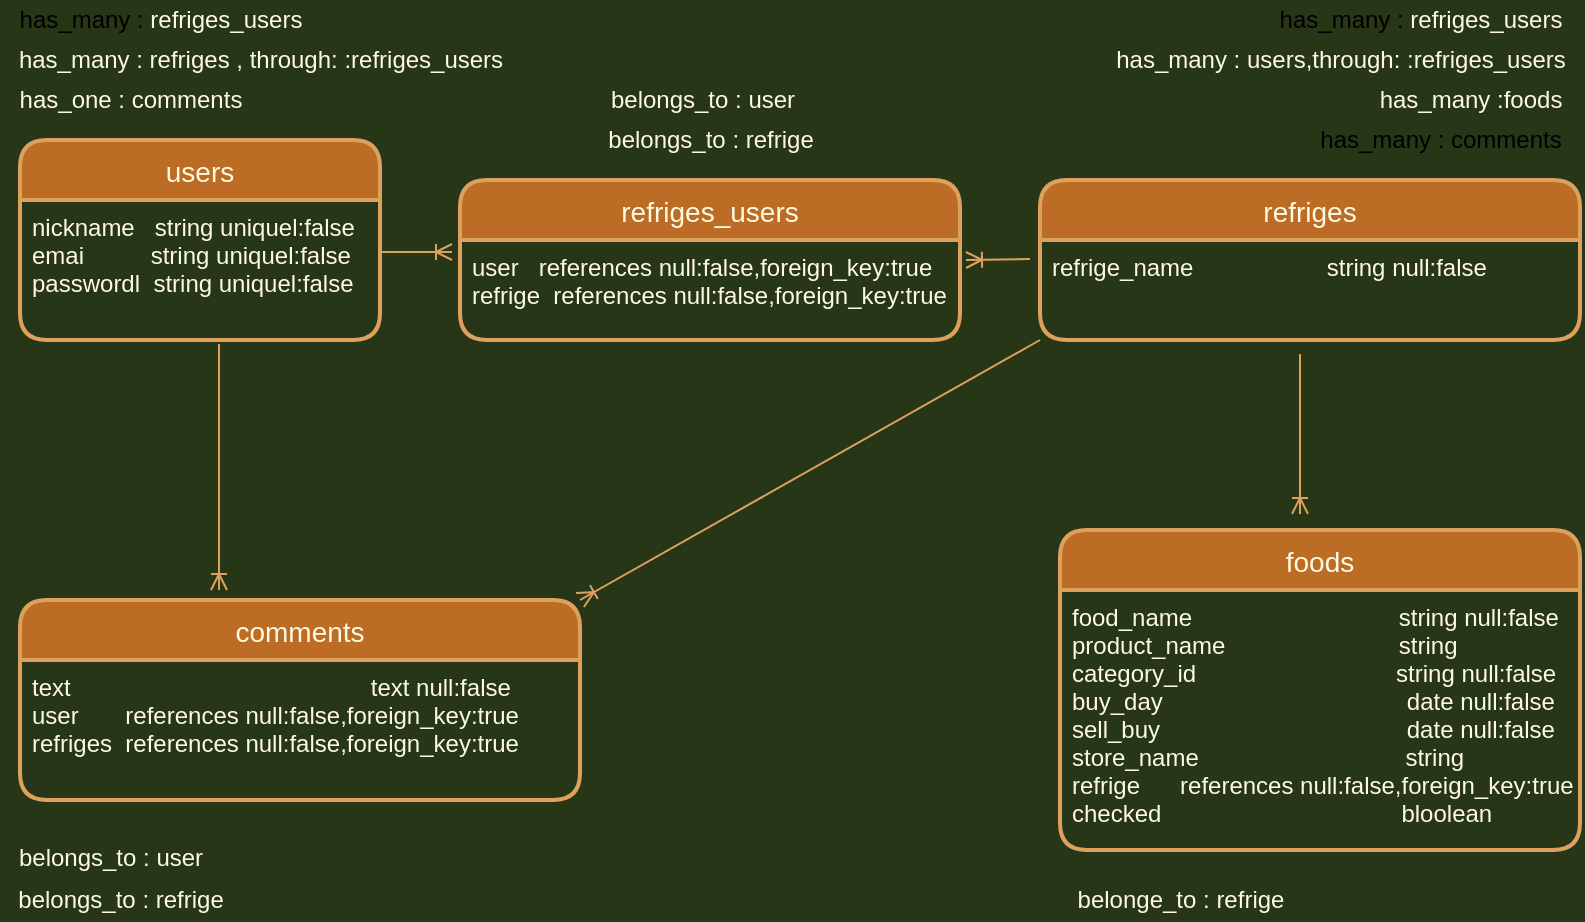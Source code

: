 <mxfile version="13.10.0" type="embed">
    <diagram id="lyI2KkDharn-gFjJ3-VB" name="ページ1">
        <mxGraphModel dx="357" dy="680" grid="1" gridSize="10" guides="1" tooltips="1" connect="1" arrows="1" fold="1" page="1" pageScale="1" pageWidth="827" pageHeight="1169" background="#283618" math="0" shadow="0">
            <root>
                <mxCell id="0"/>
                <mxCell id="1" parent="0"/>
                <mxCell id="11" value="" style="fontSize=12;html=1;endArrow=ERoneToMany;strokeColor=#DDA15E;fontColor=#FEFAE0;labelBackgroundColor=#283618;" parent="1" edge="1">
                    <mxGeometry width="100" height="100" relative="1" as="geometry">
                        <mxPoint x="525" y="229.5" as="sourcePoint"/>
                        <mxPoint x="493" y="230" as="targetPoint"/>
                        <Array as="points"/>
                    </mxGeometry>
                </mxCell>
                <mxCell id="12" value="" style="fontSize=12;html=1;endArrow=ERoneToMany;strokeColor=#DDA15E;fontColor=#FEFAE0;exitX=0;exitY=1;exitDx=0;exitDy=0;entryX=1;entryY=0;entryDx=0;entryDy=0;labelBackgroundColor=#283618;" parent="1" source="42" target="43" edge="1">
                    <mxGeometry width="100" height="100" relative="1" as="geometry">
                        <mxPoint x="460" y="300" as="sourcePoint"/>
                        <mxPoint x="300" y="398" as="targetPoint"/>
                    </mxGeometry>
                </mxCell>
                <mxCell id="17" value="has_many : users,through: :refriges_users" style="text;html=1;align=center;verticalAlign=middle;resizable=0;points=[];autosize=1;fontColor=#FEFAE0;" parent="1" vertex="1">
                    <mxGeometry x="560" y="120" width="240" height="20" as="geometry"/>
                </mxCell>
                <mxCell id="18" value="has_many : refriges , through: :refriges_users" style="text;html=1;align=center;verticalAlign=middle;resizable=0;points=[];autosize=1;fontColor=#FEFAE0;" parent="1" vertex="1">
                    <mxGeometry x="10" y="120" width="260" height="20" as="geometry"/>
                </mxCell>
                <mxCell id="22" value="has_many :foods" style="text;html=1;align=center;verticalAlign=middle;resizable=0;points=[];autosize=1;fontColor=#FEFAE0;" parent="1" vertex="1">
                    <mxGeometry x="690" y="140" width="110" height="20" as="geometry"/>
                </mxCell>
                <mxCell id="23" value="belongs_to : refrige" style="text;html=1;align=center;verticalAlign=middle;resizable=0;points=[];autosize=1;fontColor=#FEFAE0;" parent="1" vertex="1">
                    <mxGeometry x="10" y="540" width="120" height="20" as="geometry"/>
                </mxCell>
                <mxCell id="24" value="has_one : comments" style="text;html=1;align=center;verticalAlign=middle;resizable=0;points=[];autosize=1;fontColor=#FEFAE0;" parent="1" vertex="1">
                    <mxGeometry x="10" y="140" width="130" height="20" as="geometry"/>
                </mxCell>
                <mxCell id="25" value="belongs_to : user" style="text;html=1;align=center;verticalAlign=middle;resizable=0;points=[];autosize=1;fontColor=#FEFAE0;" parent="1" vertex="1">
                    <mxGeometry x="10" y="519" width="110" height="20" as="geometry"/>
                </mxCell>
                <mxCell id="46" value="" style="fontSize=12;html=1;endArrow=ERoneToMany;strokeColor=#DDA15E;fontColor=#FEFAE0;labelBackgroundColor=#283618;" parent="1" edge="1">
                    <mxGeometry width="100" height="100" relative="1" as="geometry">
                        <mxPoint x="119.5" y="272" as="sourcePoint"/>
                        <mxPoint x="119.5" y="395" as="targetPoint"/>
                    </mxGeometry>
                </mxCell>
                <mxCell id="43" value="comments" style="swimlane;childLayout=stackLayout;horizontal=1;startSize=30;horizontalStack=0;rounded=1;fontSize=14;fontStyle=0;strokeWidth=2;resizeParent=0;resizeLast=1;shadow=0;dashed=0;align=center;fillColor=#BC6C25;strokeColor=#DDA15E;fontColor=#FEFAE0;" parent="1" vertex="1">
                    <mxGeometry x="20" y="400" width="280" height="100" as="geometry"/>
                </mxCell>
                <mxCell id="44" value="text                                             text null:false&#10;user       references null:false,foreign_key:true&#10;refriges  references null:false,foreign_key:true" style="align=left;strokeColor=none;fillColor=none;spacingLeft=4;fontSize=12;verticalAlign=top;resizable=0;rotatable=0;part=1;fontColor=#FEFAE0;" parent="43" vertex="1">
                    <mxGeometry y="30" width="280" height="70" as="geometry"/>
                </mxCell>
                <mxCell id="49" value="&lt;span style=&quot;color: rgb(254 , 250 , 224)&quot;&gt;belonge_to : refrige&lt;/span&gt;" style="text;html=1;align=center;verticalAlign=middle;resizable=0;points=[];autosize=1;fontColor=#FEFAE0;" parent="1" vertex="1">
                    <mxGeometry x="540" y="540" width="120" height="20" as="geometry"/>
                </mxCell>
                <mxCell id="38" value="users" style="swimlane;childLayout=stackLayout;horizontal=1;startSize=30;horizontalStack=0;rounded=1;fontSize=14;fontStyle=0;strokeWidth=2;resizeParent=0;resizeLast=1;shadow=0;dashed=0;align=center;fillColor=#BC6C25;strokeColor=#DDA15E;fontColor=#FEFAE0;" parent="1" vertex="1">
                    <mxGeometry x="20" y="170" width="180" height="100" as="geometry"/>
                </mxCell>
                <mxCell id="39" value="nickname   string uniquel:false&#10;emai          string uniquel:false&#10;passwordl  string uniquel:false&#10;" style="align=left;strokeColor=none;fillColor=none;spacingLeft=4;fontSize=12;verticalAlign=top;resizable=0;rotatable=0;part=1;fontColor=#FEFAE0;" parent="38" vertex="1">
                    <mxGeometry y="30" width="180" height="70" as="geometry"/>
                </mxCell>
                <mxCell id="41" value="refriges" style="swimlane;childLayout=stackLayout;horizontal=1;startSize=30;horizontalStack=0;rounded=1;fontSize=14;fontStyle=0;strokeWidth=2;resizeParent=0;resizeLast=1;shadow=0;dashed=0;align=center;fillColor=#BC6C25;strokeColor=#DDA15E;fontColor=#FEFAE0;" parent="1" vertex="1">
                    <mxGeometry x="530" y="190" width="270" height="80" as="geometry"/>
                </mxCell>
                <mxCell id="42" value="refrige_name                    string null:false" style="align=left;strokeColor=none;fillColor=none;spacingLeft=4;fontSize=12;verticalAlign=top;resizable=0;rotatable=0;part=1;fontColor=#FEFAE0;" parent="41" vertex="1">
                    <mxGeometry y="30" width="270" height="50" as="geometry"/>
                </mxCell>
                <mxCell id="52" value="refriges_users" style="swimlane;childLayout=stackLayout;horizontal=1;startSize=30;horizontalStack=0;rounded=1;fontSize=14;fontStyle=0;strokeWidth=2;resizeParent=0;resizeLast=1;shadow=0;dashed=0;align=center;fillColor=#BC6C25;strokeColor=#DDA15E;fontColor=#FEFAE0;" parent="1" vertex="1">
                    <mxGeometry x="240" y="190" width="250" height="80" as="geometry"/>
                </mxCell>
                <mxCell id="53" value="user   references null:false,foreign_key:true&#10;refrige  references null:false,foreign_key:true" style="align=left;strokeColor=none;fillColor=none;spacingLeft=4;fontSize=12;verticalAlign=top;resizable=0;rotatable=0;part=1;fontColor=#FEFAE0;" parent="52" vertex="1">
                    <mxGeometry y="30" width="250" height="50" as="geometry"/>
                </mxCell>
                <mxCell id="57" value="" style="edgeStyle=entityRelationEdgeStyle;fontSize=12;html=1;endArrow=ERoneToMany;exitX=1.017;exitY=0.371;exitDx=0;exitDy=0;exitPerimeter=0;labelBackgroundColor=#283618;strokeColor=#DDA15E;fontColor=#FEFAE0;" parent="1" edge="1">
                    <mxGeometry width="100" height="100" relative="1" as="geometry">
                        <mxPoint x="201.06" y="225.97" as="sourcePoint"/>
                        <mxPoint x="236" y="226" as="targetPoint"/>
                    </mxGeometry>
                </mxCell>
                <mxCell id="58" value="belongs_to : user" style="text;html=1;align=center;verticalAlign=middle;resizable=0;points=[];autosize=1;fontColor=#FEFAE0;" parent="1" vertex="1">
                    <mxGeometry x="306" y="140" width="110" height="20" as="geometry"/>
                </mxCell>
                <mxCell id="60" value="belongs_to : refrige&lt;br&gt;" style="text;html=1;align=center;verticalAlign=middle;resizable=0;points=[];autosize=1;fontColor=#FEFAE0;" parent="1" vertex="1">
                    <mxGeometry x="305" y="160" width="120" height="20" as="geometry"/>
                </mxCell>
                <mxCell id="62" value="has_many :&amp;nbsp;&lt;span style=&quot;color: rgb(254 , 250 , 224)&quot;&gt;refriges_users&lt;/span&gt;" style="text;html=1;align=center;verticalAlign=middle;resizable=0;points=[];autosize=1;" parent="1" vertex="1">
                    <mxGeometry x="10" y="100" width="160" height="20" as="geometry"/>
                </mxCell>
                <mxCell id="63" value="has_many :&amp;nbsp;&lt;span style=&quot;color: rgb(254 , 250 , 224)&quot;&gt;refriges_users&lt;/span&gt;" style="text;html=1;align=center;verticalAlign=middle;resizable=0;points=[];autosize=1;" parent="1" vertex="1">
                    <mxGeometry x="640" y="100" width="160" height="20" as="geometry"/>
                </mxCell>
                <mxCell id="29" value="foods" style="swimlane;childLayout=stackLayout;horizontal=1;startSize=30;horizontalStack=0;rounded=1;fontSize=14;fontStyle=0;strokeWidth=2;resizeParent=0;resizeLast=1;shadow=0;dashed=0;align=center;fillColor=#BC6C25;strokeColor=#DDA15E;fontColor=#FEFAE0;" parent="1" vertex="1">
                    <mxGeometry x="540" y="365" width="260" height="160" as="geometry"/>
                </mxCell>
                <mxCell id="30" value="food_name                               string null:false&#10;product_name                          string&#10;category_id                              string null:false    &#10;buy_day                  　               date null:false&#10;sell_buy                                     date null:false&#10;store_name                               string&#10;refrige      references null:false,foreign_key:true&#10;checked                                    bloolean" style="align=left;strokeColor=none;fillColor=none;spacingLeft=4;fontSize=12;verticalAlign=top;resizable=0;rotatable=0;part=1;fontColor=#FEFAE0;" parent="29" vertex="1">
                    <mxGeometry y="30" width="260" height="130" as="geometry"/>
                </mxCell>
                <mxCell id="64" value="" style="fontSize=12;html=1;endArrow=ERoneToMany;strokeColor=#DDA15E;fontColor=#FEFAE0;labelBackgroundColor=#283618;" parent="1" edge="1">
                    <mxGeometry width="100" height="100" relative="1" as="geometry">
                        <mxPoint x="660" y="277" as="sourcePoint"/>
                        <mxPoint x="660" y="357" as="targetPoint"/>
                    </mxGeometry>
                </mxCell>
                <mxCell id="66" value="has_many : comments" style="text;html=1;align=center;verticalAlign=middle;resizable=0;points=[];autosize=1;" vertex="1" parent="1">
                    <mxGeometry x="660" y="160" width="140" height="20" as="geometry"/>
                </mxCell>
            </root>
        </mxGraphModel>
    </diagram>
</mxfile>